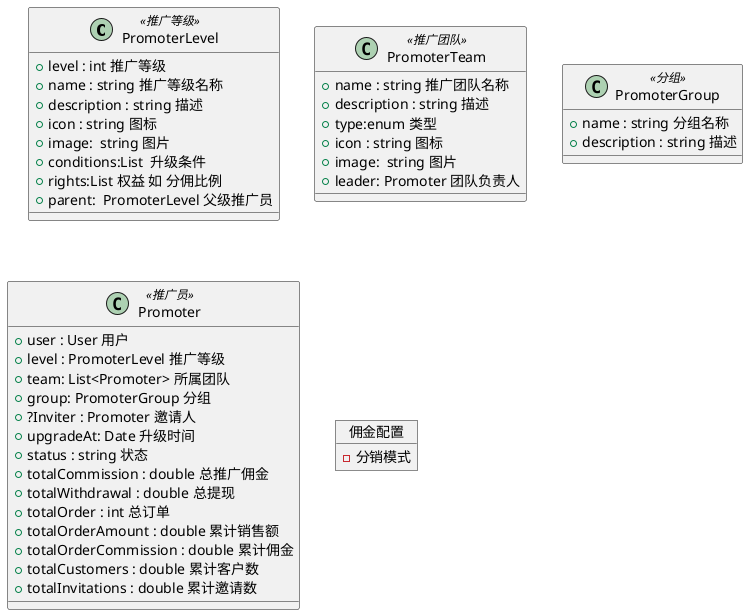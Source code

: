 @startuml
'https://plantuml.com/class-diagram


class PromoterLevel<<推广等级>> {
+level : int 推广等级
+name : string 推广等级名称
+description : string 描述
+icon : string 图标
+image:  string 图片
+conditions:List  升级条件
+rights:List 权益 如 分佣比例
+parent:  PromoterLevel 父级推广员
}
class PromoterTeam<<推广团队>>{
+name : string 推广团队名称
+description : string 描述
+type:enum 类型
+icon : string 图标
+image:  string 图片
+leader: Promoter 团队负责人
}

class PromoterGroup<<分组>>{
+name : string 分组名称
+ description : string 描述
}

class Promoter<<推广员>> {
+ user : User 用户
+ level : PromoterLevel 推广等级
+ team: List<Promoter> 所属团队
+ group: PromoterGroup 分组
+ ?Inviter : Promoter 邀请人
+ upgradeAt: Date 升级时间
+ status : string 状态
+ totalCommission : double 总推广佣金
+ totalWithdrawal : double 总提现
+ totalOrder : int 总订单
+ totalOrderAmount : double 累计销售额
+ totalOrderCommission : double 累计佣金
+ totalCustomers : double 累计客户数
+ totalInvitations : double 累计邀请数
}



object 佣金配置{

- 分销模式


}

@enduml
